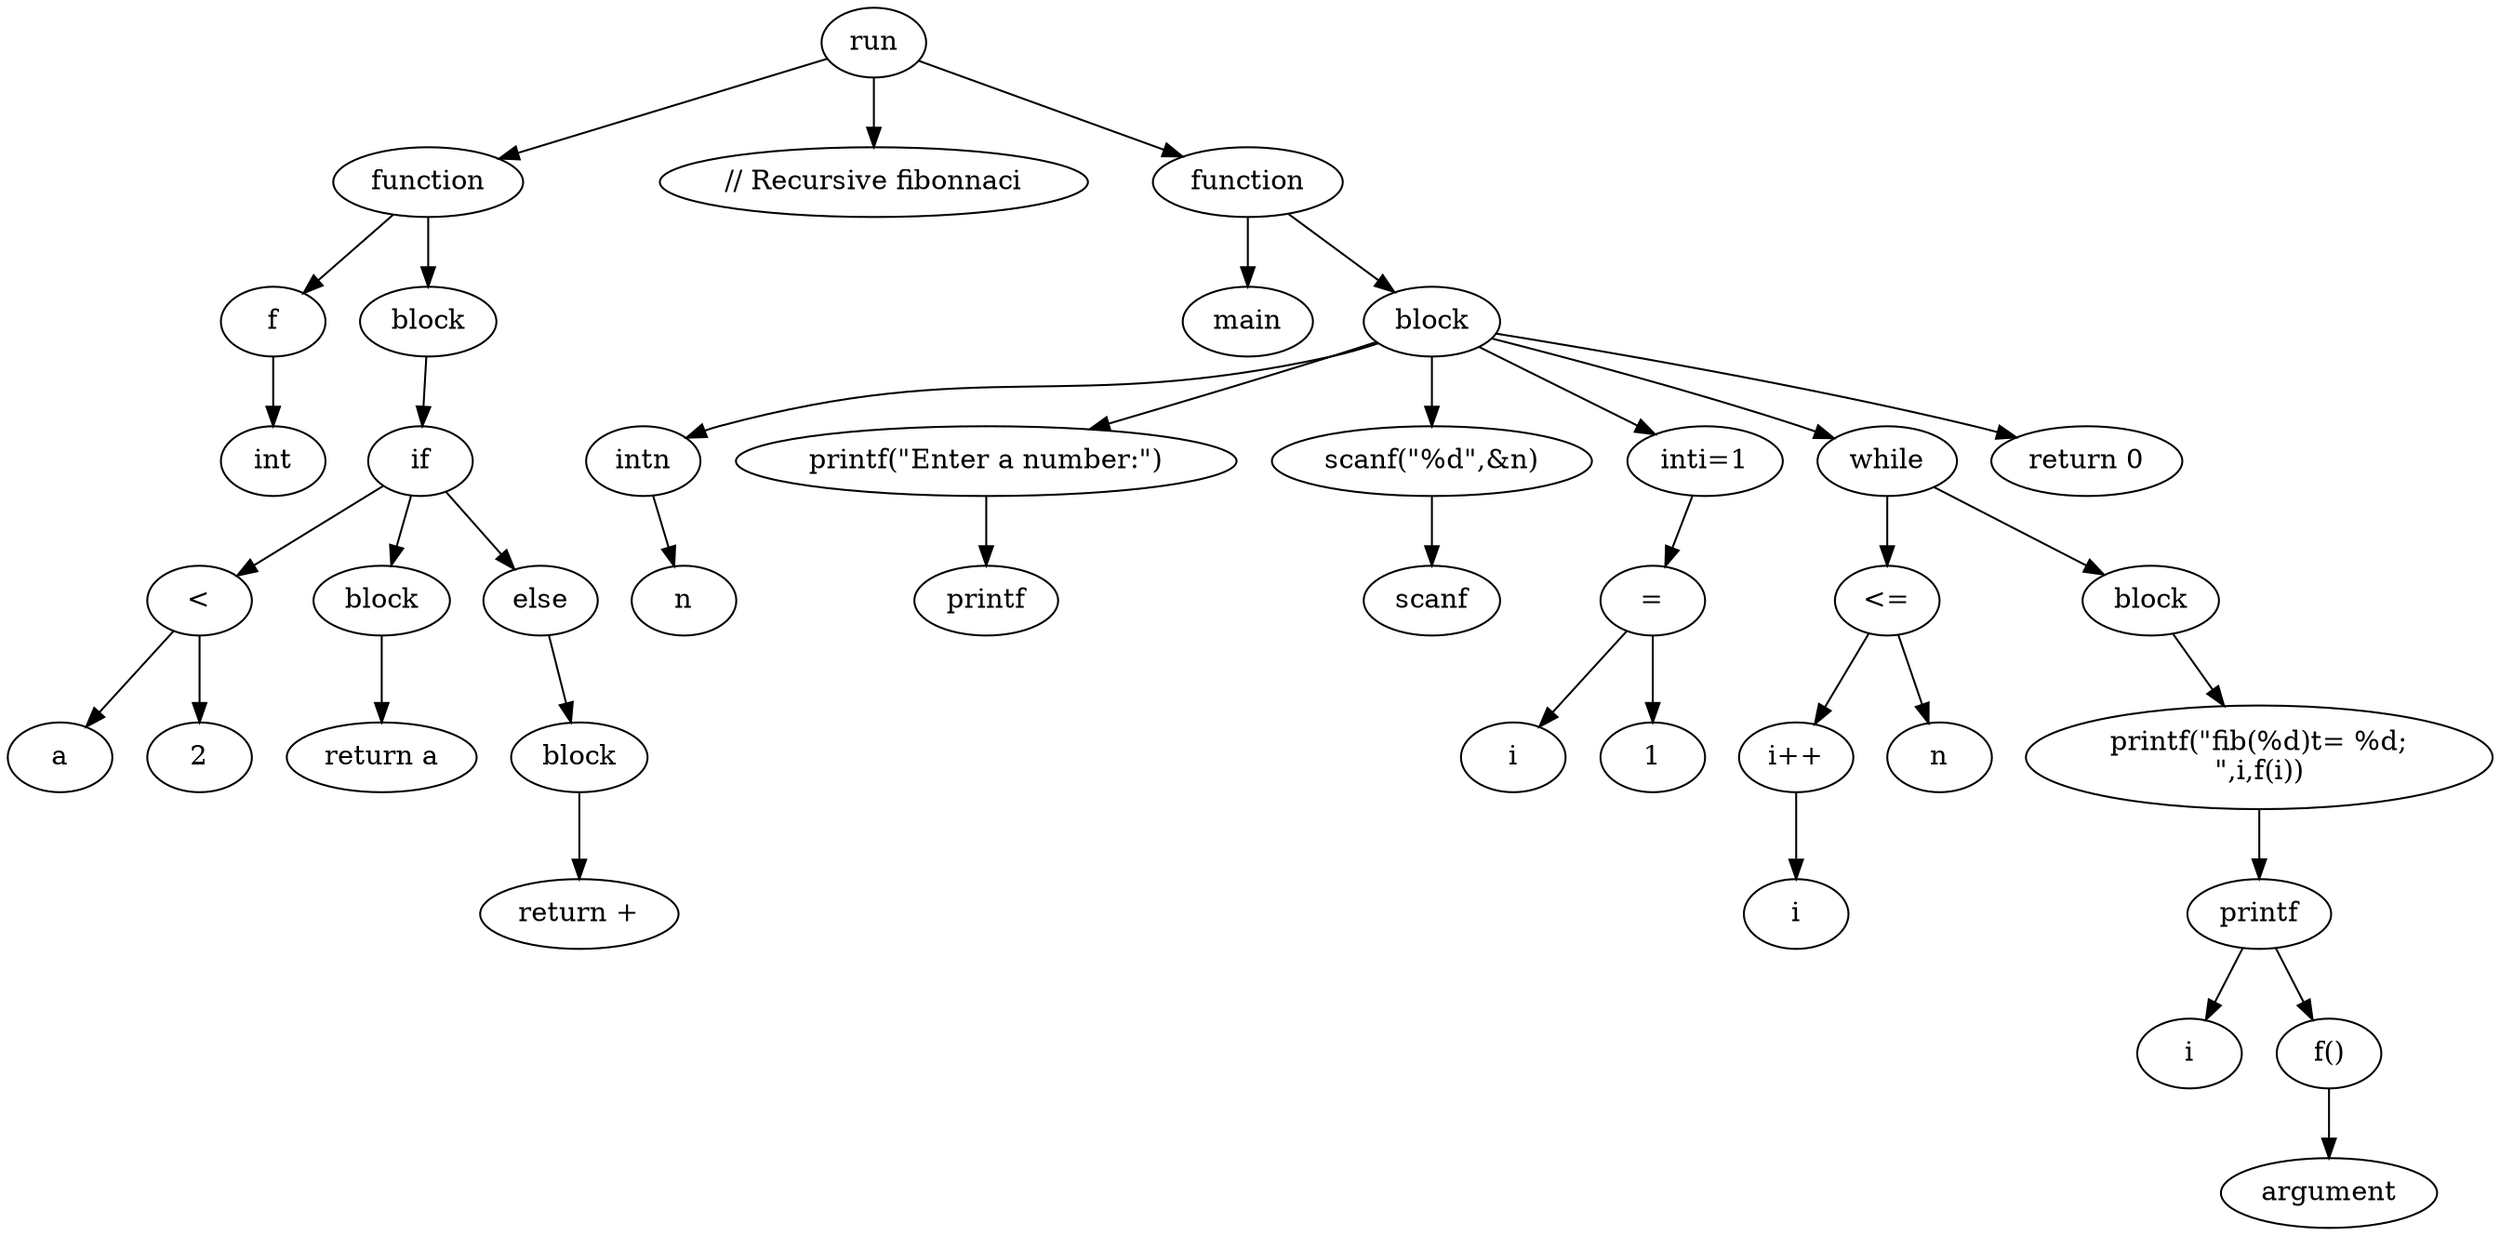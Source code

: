 digraph {
	8743554914695 [label=run]
	8743554914809 [label=function]
	8743554914695 -> 8743554914809
	8743554914554 [label=f]
	8743554914809 -> 8743554914554
	8743554914878 [label=int]
	8743554914554 -> 8743554914878
	8743554914581 [label=block]
	8743554914809 -> 8743554914581
	8743554914671 [label=if]
	8743554914581 -> 8743554914671
	8743554914722 [label="<"]
	8743554914671 -> 8743554914722
	8743554914587 [label=a]
	8743554914722 -> 8743554914587
	8743554914677 [label=2]
	8743554914722 -> 8743554914677
	8743554914569 [label=block]
	8743554914671 -> 8743554914569
	8743554914332 [label="return a"]
	8743554914569 -> 8743554914332
	8743554914782 [label=else]
	8743554914671 -> 8743554914782
	8743554914689 [label=block]
	8743554914782 -> 8743554914689
	8743554914605 [label="return +"]
	8743554914689 -> 8743554914605
	8743554914407 [label="// Recursive fibonnaci
"]
	8743554914695 -> 8743554914407
	8743554914683 [label=function]
	8743554914695 -> 8743554914683
	8743554914632 [label=main]
	8743554914683 -> 8743554914632
	8743554914551 [label=block]
	8743554914683 -> 8743554914551
	8743554914830 [label=intn]
	8743554914551 -> 8743554914830
	8743555893969 [label=n]
	8743554914830 -> 8743555893969
	8743555893378 [label="printf(\"Enter a number:\")"]
	8743554914551 -> 8743555893378
	8743555893996 [label=printf]
	8743555893378 -> 8743555893996
	8743555893531 [label="scanf(\"%d\",&n)"]
	8743554914551 -> 8743555893531
	8743555894086 [label=scanf]
	8743555893531 -> 8743555894086
	8743555894209 [label="inti=1"]
	8743554914551 -> 8743555894209
	8743555893645 [label="="]
	8743555894209 -> 8743555893645
	8743555894191 [label=i]
	8743555893645 -> 8743555894191
	8743555894065 [label=1]
	8743555893645 -> 8743555894065
	8743555894020 [label=while]
	8743554914551 -> 8743555894020
	8743555893603 [label="<="]
	8743555894020 -> 8743555893603
	8743555894263 [label="i++"]
	8743555893603 -> 8743555894263
	8743555893945 [label=i]
	8743555894263 -> 8743555893945
	8743555893735 [label=n]
	8743555893603 -> 8743555893735
	8743555893471 [label=block]
	8743555894020 -> 8743555893471
	8743555893987 [label="printf(\"fib(%d)\t= %d;\n\",i,f(i))"]
	8743555893471 -> 8743555893987
	8743555894266 [label=printf]
	8743555893987 -> 8743555894266
	8743555893696 [label=i]
	8743555894266 -> 8743555893696
	8743555894248 [label="f()"]
	8743555894266 -> 8743555894248
	8743555859904 [label=argument]
	8743555894248 -> 8743555859904
	8743555860246 [label="return 0"]
	8743554914551 -> 8743555860246
}

